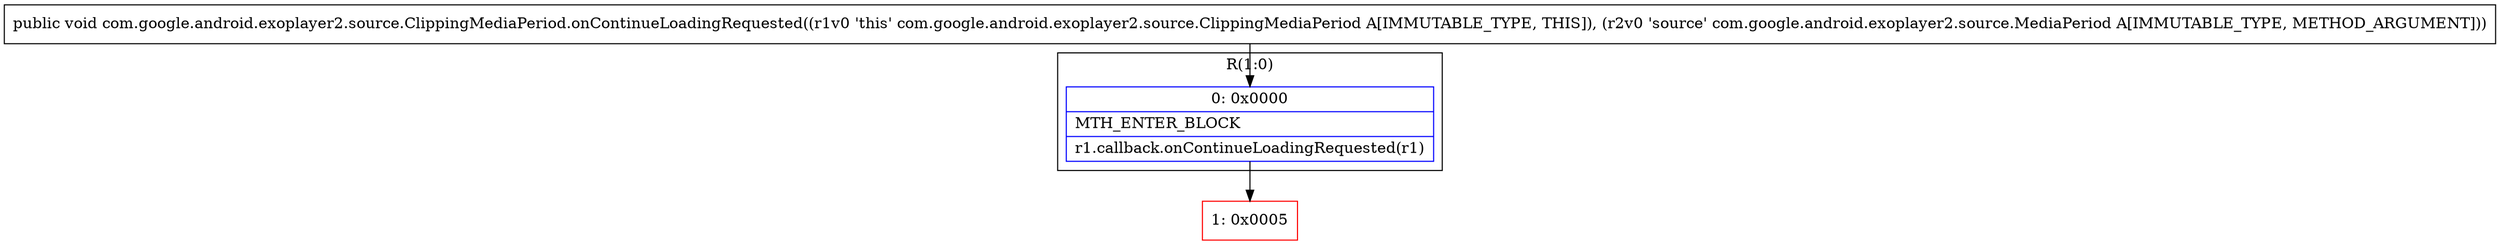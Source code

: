 digraph "CFG forcom.google.android.exoplayer2.source.ClippingMediaPeriod.onContinueLoadingRequested(Lcom\/google\/android\/exoplayer2\/source\/MediaPeriod;)V" {
subgraph cluster_Region_1033690180 {
label = "R(1:0)";
node [shape=record,color=blue];
Node_0 [shape=record,label="{0\:\ 0x0000|MTH_ENTER_BLOCK\l|r1.callback.onContinueLoadingRequested(r1)\l}"];
}
Node_1 [shape=record,color=red,label="{1\:\ 0x0005}"];
MethodNode[shape=record,label="{public void com.google.android.exoplayer2.source.ClippingMediaPeriod.onContinueLoadingRequested((r1v0 'this' com.google.android.exoplayer2.source.ClippingMediaPeriod A[IMMUTABLE_TYPE, THIS]), (r2v0 'source' com.google.android.exoplayer2.source.MediaPeriod A[IMMUTABLE_TYPE, METHOD_ARGUMENT])) }"];
MethodNode -> Node_0;
Node_0 -> Node_1;
}

